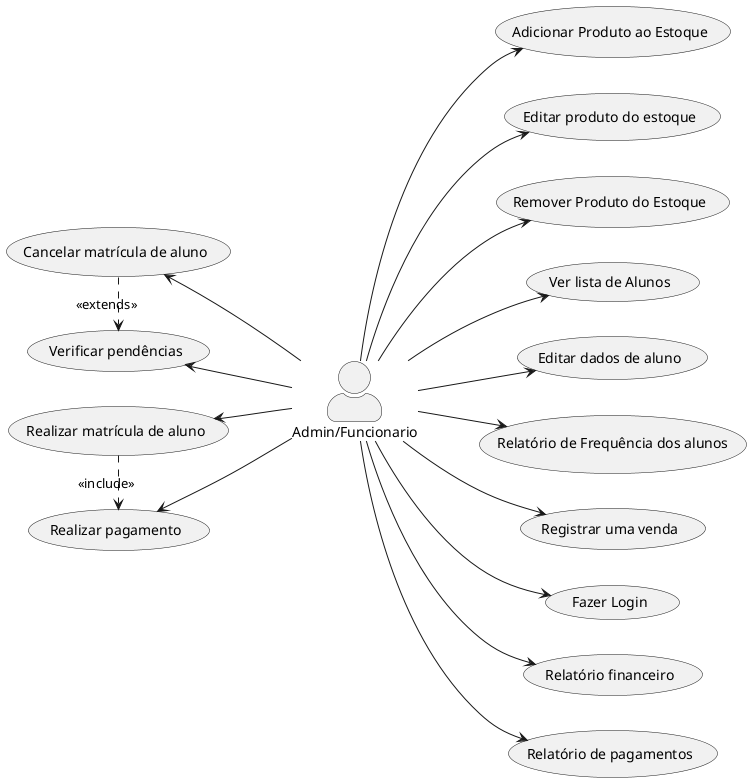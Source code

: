 @startuml TitaiumAcad
left to right direction
skinparam actorStyle awesome
:Admin/Funcionario: as admin

(Adicionar Produto ao Estoque) as UC4
(Editar produto do estoque) as UC3
(Remover Produto do Estoque) as UC5
(Ver lista de Alunos) as UC6
(Editar dados de aluno) as UC9
(Relatório de Frequência dos alunos) as UC7
(Registrar uma venda) as UC10
(Realizar matrícula de aluno) as UC1
(Cancelar matrícula de aluno) as UC2
(Fazer Login) as UC14
(Relatório financeiro) as UC8
(Relatório de pagamentos) as UC11
(Verificar pendências) as UC15
(Realizar pagamento) as UC16

admin -up-> UC1
admin -up-> UC2
admin --> UC3
admin --> UC4
admin --> UC5
admin --> UC6
admin --> UC7
admin --> UC8
admin --> UC9
admin --> UC10
admin --> UC11
admin --> UC14
admin -up-> UC15
admin -up-> UC16

UC2 .> UC15: <<extends>>
UC1 .> UC16: <<include>>
@enduml